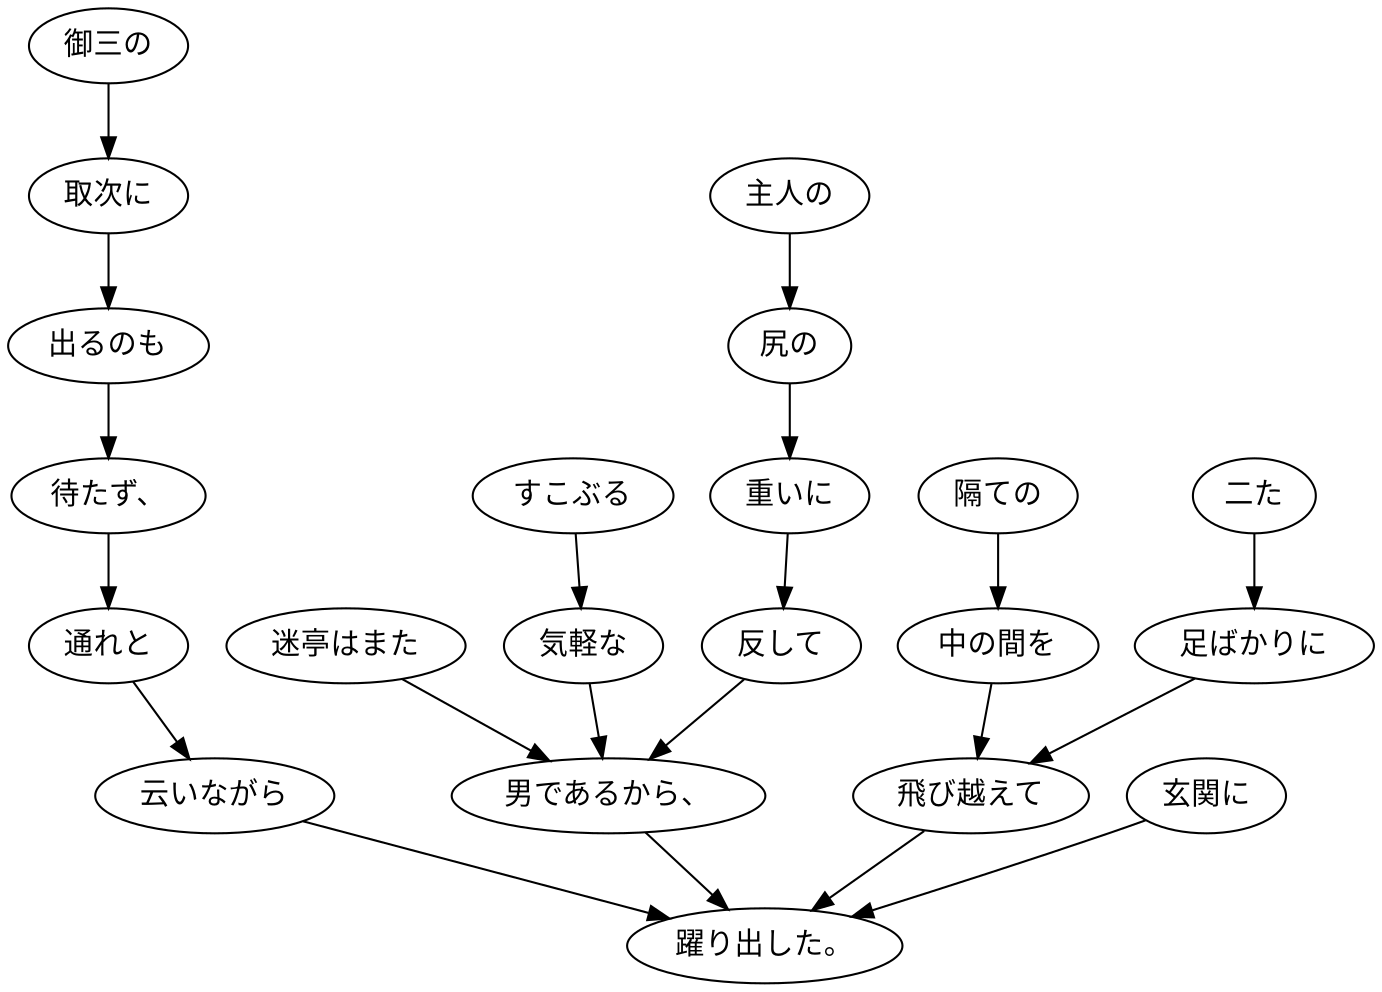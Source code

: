 digraph graph6201 {
	node0 [label="主人の"];
	node1 [label="尻の"];
	node2 [label="重いに"];
	node3 [label="反して"];
	node4 [label="迷亭はまた"];
	node5 [label="すこぶる"];
	node6 [label="気軽な"];
	node7 [label="男であるから、"];
	node8 [label="御三の"];
	node9 [label="取次に"];
	node10 [label="出るのも"];
	node11 [label="待たず、"];
	node12 [label="通れと"];
	node13 [label="云いながら"];
	node14 [label="隔ての"];
	node15 [label="中の間を"];
	node16 [label="二た"];
	node17 [label="足ばかりに"];
	node18 [label="飛び越えて"];
	node19 [label="玄関に"];
	node20 [label="躍り出した。"];
	node0 -> node1;
	node1 -> node2;
	node2 -> node3;
	node3 -> node7;
	node4 -> node7;
	node5 -> node6;
	node6 -> node7;
	node7 -> node20;
	node8 -> node9;
	node9 -> node10;
	node10 -> node11;
	node11 -> node12;
	node12 -> node13;
	node13 -> node20;
	node14 -> node15;
	node15 -> node18;
	node16 -> node17;
	node17 -> node18;
	node18 -> node20;
	node19 -> node20;
}
